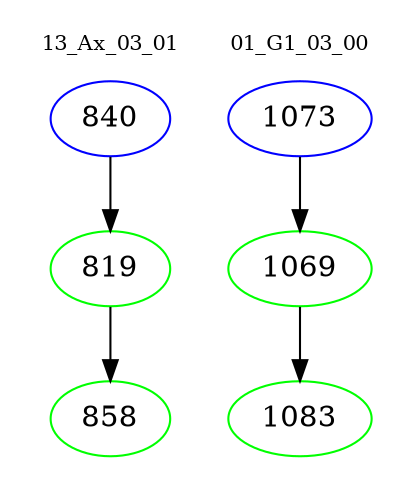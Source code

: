 digraph{
subgraph cluster_0 {
color = white
label = "13_Ax_03_01";
fontsize=10;
T0_840 [label="840", color="blue"]
T0_840 -> T0_819 [color="black"]
T0_819 [label="819", color="green"]
T0_819 -> T0_858 [color="black"]
T0_858 [label="858", color="green"]
}
subgraph cluster_1 {
color = white
label = "01_G1_03_00";
fontsize=10;
T1_1073 [label="1073", color="blue"]
T1_1073 -> T1_1069 [color="black"]
T1_1069 [label="1069", color="green"]
T1_1069 -> T1_1083 [color="black"]
T1_1083 [label="1083", color="green"]
}
}
